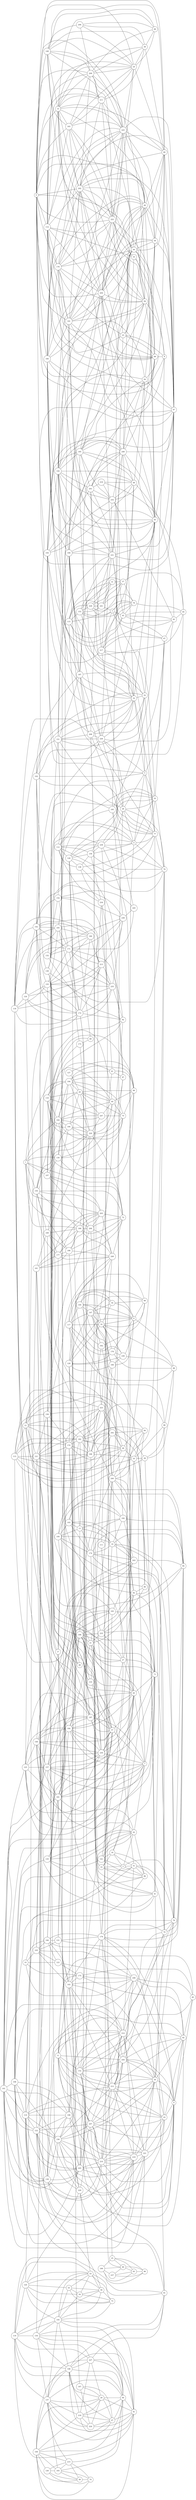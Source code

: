 graph {
rankdir = LR;
node [shape = circle];
"0" -- "15"
"0" -- "24"
"0" -- "44"
"0" -- "49"
"0" -- "58"
"0" -- "59"
"0" -- "68"
"0" -- "80"
"0" -- "97"
"0" -- "114"
"0" -- "149"
"0" -- "160"
"0" -- "163"
"0" -- "176"
"0" -- "191"
"0" -- "202"
"0" -- "204"
"0" -- "209"
"0" -- "211"
"0" -- "222"
"0" -- "225"
"1" -- "72"
"1" -- "107"
"1" -- "130"
"1" -- "150"
"1" -- "164"
"1" -- "189"
"1" -- "194"
"1" -- "200"
"1" -- "203"
"1" -- "220"
"10" -- "105"
"10" -- "106"
"10" -- "123"
"10" -- "175"
"10" -- "246"
"100" -- "103"
"100" -- "133"
"100" -- "174"
"100" -- "192"
"100" -- "84"
"100" -- "70"
"100" -- "19"
"100" -- "13"
"101" -- "108"
"101" -- "110"
"101" -- "122"
"101" -- "125"
"101" -- "139"
"101" -- "156"
"101" -- "157"
"101" -- "181"
"101" -- "196"
"101" -- "205"
"101" -- "214"
"101" -- "219"
"101" -- "42"
"101" -- "7"
"102" -- "138"
"102" -- "187"
"102" -- "226"
"102" -- "240"
"102" -- "77"
"102" -- "52"
"102" -- "32"
"102" -- "26"
"102" -- "5"
"103" -- "174"
"103" -- "192"
"103" -- "243"
"103" -- "84"
"103" -- "19"
"103" -- "13"
"104" -- "144"
"104" -- "185"
"104" -- "201"
"104" -- "217"
"104" -- "232"
"104" -- "248"
"104" -- "83"
"104" -- "50"
"104" -- "48"
"104" -- "45"
"104" -- "32"
"104" -- "5"
"105" -- "106"
"105" -- "123"
"105" -- "131"
"105" -- "143"
"105" -- "193"
"105" -- "243"
"105" -- "246"
"106" -- "123"
"106" -- "131"
"106" -- "143"
"106" -- "179"
"106" -- "193"
"106" -- "243"
"106" -- "246"
"106" -- "84"
"107" -- "130"
"107" -- "173"
"107" -- "200"
"107" -- "203"
"107" -- "72"
"107" -- "69"
"108" -- "110"
"108" -- "122"
"108" -- "135"
"108" -- "139"
"108" -- "156"
"108" -- "181"
"108" -- "196"
"108" -- "205"
"108" -- "214"
"108" -- "219"
"108" -- "86"
"108" -- "42"
"108" -- "2"
"109" -- "126"
"109" -- "137"
"109" -- "146"
"109" -- "183"
"109" -- "215"
"109" -- "218"
"109" -- "91"
"109" -- "74"
"109" -- "64"
"109" -- "47"
"109" -- "38"
"109" -- "29"
"11" -- "30"
"11" -- "43"
"11" -- "82"
"11" -- "85"
"11" -- "143"
"11" -- "152"
"11" -- "175"
"11" -- "207"
"11" -- "212"
"11" -- "244"
"11" -- "246"
"11" -- "8"
"110" -- "122"
"110" -- "139"
"110" -- "156"
"110" -- "196"
"110" -- "205"
"110" -- "207"
"110" -- "210"
"110" -- "212"
"110" -- "214"
"110" -- "219"
"110" -- "221"
"110" -- "79"
"110" -- "51"
"111" -- "87"
"111" -- "61"
"111" -- "60"
"111" -- "25"
"112" -- "128"
"112" -- "136"
"112" -- "159"
"112" -- "234"
"112" -- "239"
"112" -- "78"
"112" -- "67"
"112" -- "55"
"112" -- "4"
"113" -- "121"
"113" -- "158"
"113" -- "170"
"113" -- "182"
"113" -- "198"
"113" -- "223"
"113" -- "242"
"113" -- "90"
"113" -- "28"
"113" -- "12"
"114" -- "163"
"114" -- "176"
"114" -- "191"
"114" -- "202"
"114" -- "204"
"114" -- "209"
"114" -- "211"
"114" -- "222"
"114" -- "225"
"114" -- "68"
"114" -- "58"
"114" -- "33"
"114" -- "24"
"114" -- "23"
"114" -- "15"
"114" -- "9"
"115" -- "153"
"115" -- "228"
"115" -- "241"
"115" -- "95"
"115" -- "76"
"115" -- "37"
"115" -- "31"
"115" -- "3"
"116" -- "164"
"116" -- "190"
"116" -- "194"
"116" -- "220"
"116" -- "247"
"116" -- "89"
"116" -- "75"
"116" -- "40"
"116" -- "20"
"117" -- "140"
"117" -- "147"
"117" -- "167"
"117" -- "178"
"117" -- "236"
"117" -- "98"
"117" -- "54"
"117" -- "16"
"117" -- "6"
"118" -- "124"
"118" -- "142"
"118" -- "151"
"118" -- "155"
"118" -- "165"
"118" -- "172"
"118" -- "180"
"118" -- "184"
"118" -- "197"
"118" -- "208"
"118" -- "213"
"118" -- "57"
"119" -- "120"
"119" -- "134"
"119" -- "137"
"119" -- "145"
"119" -- "146"
"119" -- "227"
"119" -- "91"
"119" -- "81"
"119" -- "64"
"119" -- "56"
"119" -- "53"
"12" -- "28"
"12" -- "35"
"12" -- "36"
"12" -- "88"
"12" -- "94"
"12" -- "121"
"12" -- "170"
"12" -- "182"
"12" -- "198"
"12" -- "242"
"120" -- "145"
"120" -- "161"
"120" -- "229"
"120" -- "73"
"120" -- "56"
"120" -- "53"
"120" -- "34"
"120" -- "22"
"121" -- "158"
"121" -- "170"
"121" -- "182"
"121" -- "198"
"121" -- "223"
"121" -- "242"
"121" -- "41"
"121" -- "28"
"121" -- "17"
"122" -- "139"
"122" -- "156"
"122" -- "196"
"122" -- "205"
"122" -- "207"
"122" -- "210"
"122" -- "214"
"122" -- "219"
"122" -- "221"
"122" -- "92"
"123" -- "175"
"123" -- "246"
"124" -- "142"
"124" -- "155"
"124" -- "165"
"124" -- "171"
"124" -- "172"
"124" -- "180"
"124" -- "197"
"124" -- "213"
"124" -- "235"
"125" -- "148"
"125" -- "157"
"125" -- "172"
"125" -- "181"
"125" -- "184"
"125" -- "197"
"125" -- "230"
"125" -- "65"
"125" -- "57"
"125" -- "7"
"126" -- "183"
"126" -- "215"
"126" -- "74"
"126" -- "38"
"127" -- "89"
"127" -- "20"
"128" -- "136"
"128" -- "159"
"128" -- "173"
"128" -- "239"
"128" -- "78"
"128" -- "69"
"128" -- "62"
"128" -- "55"
"128" -- "4"
"129" -- "133"
"129" -- "147"
"129" -- "166"
"129" -- "178"
"129" -- "236"
"129" -- "99"
"129" -- "16"
"129" -- "14"
"129" -- "13"
"129" -- "6"
"13" -- "19"
"13" -- "133"
"13" -- "162"
"13" -- "174"
"13" -- "192"
"130" -- "194"
"130" -- "234"
"130" -- "89"
"130" -- "87"
"130" -- "61"
"131" -- "143"
"131" -- "179"
"131" -- "193"
"131" -- "243"
"131" -- "84"
"132" -- "154"
"132" -- "171"
"132" -- "235"
"132" -- "238"
"132" -- "92"
"133" -- "166"
"133" -- "51"
"133" -- "14"
"134" -- "137"
"134" -- "145"
"134" -- "146"
"134" -- "227"
"134" -- "91"
"134" -- "81"
"134" -- "64"
"134" -- "53"
"134" -- "17"
"135" -- "141"
"135" -- "181"
"135" -- "230"
"135" -- "86"
"135" -- "71"
"135" -- "42"
"136" -- "159"
"136" -- "234"
"136" -- "87"
"136" -- "55"
"137" -- "145"
"137" -- "146"
"137" -- "183"
"137" -- "215"
"137" -- "218"
"137" -- "224"
"137" -- "227"
"137" -- "91"
"137" -- "64"
"137" -- "47"
"137" -- "29"
"138" -- "151"
"138" -- "188"
"138" -- "226"
"138" -- "233"
"138" -- "239"
"138" -- "240"
"138" -- "78"
"138" -- "77"
"138" -- "65"
"138" -- "62"
"138" -- "27"
"138" -- "26"
"138" -- "21"
"138" -- "4"
"139" -- "156"
"139" -- "196"
"139" -- "205"
"139" -- "210"
"139" -- "214"
"139" -- "219"
"139" -- "221"
"139" -- "92"
"14" -- "18"
"14" -- "51"
"14" -- "86"
"14" -- "166"
"14" -- "2"
"140" -- "147"
"140" -- "162"
"140" -- "99"
"140" -- "54"
"140" -- "16"
"140" -- "6"
"141" -- "94"
"141" -- "86"
"141" -- "42"
"141" -- "35"
"141" -- "18"
"141" -- "2"
"142" -- "154"
"142" -- "155"
"142" -- "165"
"142" -- "171"
"142" -- "172"
"142" -- "180"
"142" -- "195"
"142" -- "213"
"142" -- "235"
"142" -- "238"
"142" -- "9"
"143" -- "152"
"143" -- "175"
"143" -- "179"
"143" -- "193"
"143" -- "212"
"143" -- "244"
"143" -- "246"
"143" -- "30"
"143" -- "8"
"144" -- "168"
"144" -- "185"
"144" -- "187"
"144" -- "201"
"144" -- "204"
"144" -- "231"
"144" -- "232"
"144" -- "248"
"144" -- "97"
"144" -- "93"
"144" -- "59"
"144" -- "50"
"144" -- "49"
"144" -- "48"
"144" -- "44"
"144" -- "32"
"145" -- "146"
"145" -- "91"
"145" -- "73"
"145" -- "64"
"145" -- "56"
"145" -- "53"
"145" -- "34"
"145" -- "22"
"146" -- "218"
"146" -- "224"
"146" -- "227"
"146" -- "91"
"146" -- "81"
"146" -- "64"
"146" -- "47"
"146" -- "29"
"147" -- "162"
"147" -- "166"
"147" -- "99"
"147" -- "54"
"147" -- "16"
"147" -- "6"
"148" -- "157"
"148" -- "181"
"148" -- "184"
"148" -- "188"
"148" -- "197"
"148" -- "230"
"148" -- "71"
"148" -- "65"
"148" -- "57"
"148" -- "7"
"149" -- "163"
"149" -- "206"
"149" -- "209"
"149" -- "211"
"149" -- "222"
"149" -- "225"
"149" -- "80"
"149" -- "66"
"149" -- "39"
"149" -- "24"
"149" -- "15"
"15" -- "24"
"15" -- "39"
"15" -- "49"
"15" -- "58"
"15" -- "66"
"15" -- "80"
"15" -- "163"
"15" -- "202"
"15" -- "204"
"15" -- "209"
"15" -- "211"
"15" -- "222"
"15" -- "225"
"150" -- "164"
"150" -- "169"
"150" -- "177"
"150" -- "186"
"150" -- "189"
"150" -- "190"
"150" -- "203"
"150" -- "220"
"150" -- "72"
"150" -- "40"
"151" -- "168"
"151" -- "187"
"151" -- "208"
"151" -- "226"
"151" -- "231"
"151" -- "77"
"151" -- "65"
"151" -- "57"
"151" -- "52"
"151" -- "32"
"152" -- "179"
"152" -- "207"
"152" -- "210"
"152" -- "212"
"152" -- "221"
"152" -- "244"
"152" -- "246"
"152" -- "85"
"152" -- "82"
"152" -- "43"
"152" -- "30"
"152" -- "8"
"153" -- "228"
"153" -- "241"
"153" -- "95"
"153" -- "76"
"153" -- "37"
"153" -- "31"
"153" -- "3"
"154" -- "171"
"154" -- "195"
"154" -- "235"
"154" -- "238"
"154" -- "245"
"155" -- "165"
"155" -- "171"
"155" -- "172"
"155" -- "180"
"155" -- "197"
"155" -- "213"
"155" -- "235"
"155" -- "238"
"156" -- "196"
"156" -- "205"
"156" -- "207"
"156" -- "210"
"156" -- "212"
"156" -- "214"
"156" -- "219"
"156" -- "221"
"156" -- "43"
"156" -- "30"
"157" -- "181"
"157" -- "184"
"157" -- "188"
"157" -- "197"
"157" -- "230"
"157" -- "71"
"157" -- "65"
"157" -- "57"
"157" -- "42"
"157" -- "7"
"158" -- "170"
"158" -- "200"
"158" -- "203"
"158" -- "223"
"158" -- "229"
"158" -- "249"
"158" -- "17"
"159" -- "234"
"159" -- "239"
"159" -- "78"
"159" -- "55"
"159" -- "4"
"16" -- "54"
"16" -- "98"
"16" -- "99"
"16" -- "166"
"16" -- "178"
"16" -- "236"
"16" -- "6"
"160" -- "168"
"160" -- "176"
"160" -- "187"
"160" -- "191"
"160" -- "202"
"160" -- "204"
"160" -- "225"
"160" -- "231"
"160" -- "97"
"160" -- "93"
"160" -- "68"
"160" -- "49"
"160" -- "44"
"160" -- "32"
"161" -- "169"
"161" -- "177"
"161" -- "186"
"161" -- "189"
"161" -- "229"
"161" -- "249"
"161" -- "56"
"161" -- "46"
"162" -- "192"
"162" -- "99"
"163" -- "202"
"163" -- "209"
"163" -- "211"
"163" -- "222"
"163" -- "225"
"163" -- "58"
"163" -- "33"
"163" -- "24"
"164" -- "190"
"164" -- "194"
"164" -- "220"
"164" -- "247"
"164" -- "89"
"164" -- "75"
"164" -- "40"
"164" -- "20"
"165" -- "171"
"165" -- "172"
"165" -- "180"
"165" -- "191"
"165" -- "213"
"165" -- "68"
"166" -- "236"
"166" -- "6"
"167" -- "224"
"167" -- "47"
"167" -- "29"
"168" -- "187"
"168" -- "204"
"168" -- "208"
"168" -- "226"
"168" -- "231"
"168" -- "248"
"168" -- "97"
"168" -- "93"
"168" -- "52"
"168" -- "44"
"168" -- "32"
"169" -- "177"
"169" -- "186"
"169" -- "189"
"169" -- "190"
"169" -- "220"
"169" -- "46"
"17" -- "41"
"17" -- "81"
"17" -- "170"
"17" -- "182"
"17" -- "223"
"17" -- "229"
"170" -- "182"
"170" -- "198"
"170" -- "223"
"170" -- "229"
"170" -- "249"
"170" -- "41"
"170" -- "28"
"171" -- "172"
"171" -- "180"
"171" -- "213"
"171" -- "235"
"171" -- "238"
"171" -- "245"
"171" -- "92"
"172" -- "180"
"172" -- "197"
"172" -- "213"
"172" -- "235"
"172" -- "92"
"172" -- "57"
"173" -- "90"
"173" -- "69"
"174" -- "179"
"174" -- "192"
"174" -- "243"
"174" -- "84"
"174" -- "79"
"174" -- "70"
"174" -- "19"
"175" -- "246"
"175" -- "85"
"175" -- "82"
"176" -- "191"
"176" -- "202"
"176" -- "204"
"176" -- "222"
"176" -- "225"
"176" -- "97"
"176" -- "93"
"176" -- "68"
"176" -- "58"
"176" -- "49"
"176" -- "44"
"176" -- "23"
"177" -- "186"
"177" -- "189"
"177" -- "203"
"177" -- "249"
"177" -- "72"
"177" -- "46"
"178" -- "236"
"178" -- "98"
"178" -- "6"
"179" -- "193"
"179" -- "212"
"179" -- "244"
"179" -- "84"
"179" -- "79"
"179" -- "70"
"179" -- "30"
"179" -- "19"
"179" -- "8"
"18" -- "35"
"18" -- "51"
"18" -- "86"
"18" -- "94"
"18" -- "2"
"180" -- "213"
"181" -- "184"
"181" -- "188"
"181" -- "196"
"181" -- "230"
"181" -- "71"
"181" -- "65"
"181" -- "57"
"181" -- "42"
"181" -- "7"
"182" -- "198"
"182" -- "223"
"182" -- "242"
"182" -- "88"
"182" -- "41"
"182" -- "36"
"182" -- "28"
"183" -- "215"
"183" -- "74"
"183" -- "64"
"183" -- "38"
"184" -- "188"
"184" -- "197"
"184" -- "230"
"184" -- "71"
"184" -- "65"
"184" -- "57"
"184" -- "27"
"184" -- "21"
"184" -- "7"
"185" -- "201"
"185" -- "232"
"185" -- "248"
"185" -- "97"
"185" -- "93"
"185" -- "59"
"185" -- "50"
"185" -- "49"
"185" -- "48"
"185" -- "44"
"185" -- "32"
"186" -- "189"
"186" -- "203"
"186" -- "249"
"186" -- "72"
"186" -- "46"
"187" -- "208"
"187" -- "226"
"187" -- "231"
"187" -- "248"
"187" -- "93"
"187" -- "77"
"187" -- "52"
"187" -- "32"
"188" -- "230"
"188" -- "233"
"188" -- "240"
"188" -- "71"
"188" -- "65"
"188" -- "62"
"188" -- "57"
"188" -- "27"
"188" -- "21"
"188" -- "7"
"189" -- "200"
"189" -- "203"
"189" -- "220"
"189" -- "249"
"189" -- "72"
"19" -- "70"
"19" -- "79"
"19" -- "84"
"19" -- "192"
"19" -- "243"
"190" -- "220"
"190" -- "247"
"190" -- "75"
"190" -- "40"
"190" -- "20"
"191" -- "202"
"191" -- "204"
"191" -- "222"
"191" -- "225"
"191" -- "231"
"191" -- "97"
"191" -- "93"
"191" -- "68"
"191" -- "58"
"191" -- "49"
"191" -- "44"
"192" -- "243"
"192" -- "84"
"193" -- "243"
"193" -- "84"
"194" -- "220"
"194" -- "89"
"194" -- "87"
"194" -- "75"
"194" -- "61"
"194" -- "40"
"194" -- "20"
"195" -- "238"
"195" -- "245"
"195" -- "23"
"195" -- "9"
"196" -- "205"
"196" -- "214"
"196" -- "219"
"196" -- "42"
"197" -- "230"
"197" -- "65"
"197" -- "57"
"197" -- "7"
"198" -- "223"
"198" -- "242"
"198" -- "94"
"198" -- "41"
"198" -- "35"
"198" -- "28"
"199" -- "237"
"199" -- "96"
"199" -- "63"
"199" -- "60"
"199" -- "25"
"2" -- "42"
"2" -- "51"
"2" -- "79"
"2" -- "86"
"20" -- "40"
"20" -- "75"
"20" -- "89"
"20" -- "220"
"20" -- "247"
"200" -- "203"
"200" -- "223"
"200" -- "249"
"200" -- "72"
"201" -- "216"
"201" -- "217"
"201" -- "232"
"201" -- "248"
"201" -- "83"
"201" -- "50"
"201" -- "48"
"201" -- "32"
"202" -- "204"
"202" -- "209"
"202" -- "211"
"202" -- "222"
"202" -- "225"
"202" -- "97"
"202" -- "93"
"202" -- "80"
"202" -- "68"
"202" -- "58"
"202" -- "49"
"202" -- "44"
"203" -- "249"
"203" -- "72"
"204" -- "222"
"204" -- "225"
"204" -- "231"
"204" -- "97"
"204" -- "93"
"204" -- "80"
"204" -- "68"
"204" -- "59"
"204" -- "58"
"204" -- "49"
"204" -- "44"
"205" -- "207"
"205" -- "210"
"205" -- "214"
"205" -- "219"
"205" -- "221"
"205" -- "92"
"206" -- "209"
"206" -- "66"
"206" -- "39"
"206" -- "24"
"207" -- "210"
"207" -- "212"
"207" -- "214"
"207" -- "219"
"207" -- "221"
"207" -- "244"
"207" -- "82"
"207" -- "43"
"207" -- "30"
"207" -- "8"
"208" -- "226"
"208" -- "231"
"208" -- "77"
"208" -- "65"
"208" -- "57"
"208" -- "52"
"208" -- "32"
"209" -- "211"
"209" -- "222"
"209" -- "225"
"209" -- "66"
"209" -- "58"
"209" -- "39"
"209" -- "24"
"21" -- "27"
"21" -- "62"
"21" -- "65"
"21" -- "71"
"21" -- "230"
"21" -- "233"
"21" -- "240"
"210" -- "212"
"210" -- "214"
"210" -- "219"
"210" -- "221"
"210" -- "244"
"210" -- "43"
"210" -- "30"
"210" -- "8"
"211" -- "222"
"211" -- "225"
"211" -- "58"
"211" -- "39"
"211" -- "24"
"212" -- "214"
"212" -- "219"
"212" -- "221"
"212" -- "244"
"212" -- "82"
"212" -- "79"
"212" -- "70"
"212" -- "43"
"212" -- "30"
"212" -- "8"
"213" -- "235"
"213" -- "238"
"214" -- "219"
"214" -- "221"
"214" -- "79"
"214" -- "70"
"214" -- "51"
"214" -- "30"
"215" -- "74"
"215" -- "64"
"215" -- "38"
"216" -- "232"
"216" -- "95"
"216" -- "48"
"217" -- "232"
"217" -- "83"
"217" -- "67"
"217" -- "55"
"217" -- "48"
"217" -- "45"
"217" -- "26"
"217" -- "5"
"218" -- "224"
"218" -- "227"
"218" -- "91"
"218" -- "64"
"218" -- "47"
"218" -- "29"
"219" -- "221"
"219" -- "43"
"219" -- "30"
"22" -- "34"
"22" -- "53"
"22" -- "56"
"22" -- "73"
"220" -- "247"
"220" -- "75"
"220" -- "72"
"220" -- "40"
"221" -- "43"
"221" -- "30"
"221" -- "8"
"222" -- "225"
"222" -- "68"
"222" -- "58"
"222" -- "49"
"222" -- "44"
"222" -- "33"
"222" -- "24"
"222" -- "23"
"223" -- "242"
"223" -- "249"
"223" -- "28"
"224" -- "91"
"224" -- "47"
"224" -- "29"
"225" -- "97"
"225" -- "80"
"225" -- "59"
"225" -- "49"
"225" -- "44"
"225" -- "24"
"226" -- "231"
"226" -- "93"
"226" -- "77"
"226" -- "52"
"226" -- "32"
"226" -- "26"
"226" -- "5"
"227" -- "91"
"227" -- "81"
"227" -- "64"
"227" -- "29"
"228" -- "241"
"228" -- "76"
"228" -- "37"
"228" -- "31"
"228" -- "3"
"229" -- "249"
"229" -- "81"
"229" -- "53"
"23" -- "33"
"23" -- "58"
"23" -- "68"
"23" -- "9"
"230" -- "71"
"230" -- "65"
"230" -- "57"
"230" -- "27"
"230" -- "7"
"231" -- "248"
"231" -- "97"
"231" -- "93"
"231" -- "52"
"231" -- "44"
"231" -- "32"
"232" -- "248"
"232" -- "83"
"232" -- "50"
"232" -- "48"
"232" -- "45"
"233" -- "240"
"233" -- "90"
"233" -- "71"
"233" -- "62"
"233" -- "27"
"234" -- "87"
"234" -- "61"
"235" -- "238"
"235" -- "92"
"236" -- "98"
"236" -- "6"
"237" -- "96"
"237" -- "63"
"237" -- "60"
"238" -- "245"
"239" -- "240"
"239" -- "78"
"239" -- "62"
"239" -- "55"
"239" -- "26"
"239" -- "4"
"24" -- "39"
"24" -- "66"
"24" -- "80"
"240" -- "78"
"240" -- "77"
"240" -- "71"
"240" -- "65"
"240" -- "62"
"240" -- "27"
"240" -- "26"
"240" -- "4"
"241" -- "76"
"241" -- "37"
"241" -- "31"
"241" -- "3"
"242" -- "94"
"242" -- "90"
"242" -- "28"
"243" -- "84"
"244" -- "246"
"244" -- "82"
"244" -- "70"
"244" -- "43"
"244" -- "30"
"244" -- "8"
"246" -- "85"
"246" -- "82"
"246" -- "8"
"247" -- "75"
"247" -- "40"
"248" -- "97"
"248" -- "93"
"248" -- "59"
"248" -- "50"
"248" -- "49"
"248" -- "48"
"248" -- "44"
"248" -- "32"
"249" -- "72"
"25" -- "60"
"25" -- "63"
"25" -- "96"
"26" -- "55"
"26" -- "77"
"26" -- "78"
"26" -- "5"
"26" -- "4"
"27" -- "62"
"27" -- "65"
"27" -- "71"
"28" -- "35"
"28" -- "94"
"29" -- "47"
"29" -- "64"
"29" -- "91"
"3" -- "37"
"3" -- "45"
"3" -- "67"
"3" -- "76"
"30" -- "43"
"30" -- "70"
"30" -- "79"
"30" -- "82"
"30" -- "8"
"31" -- "37"
"32" -- "52"
"32" -- "77"
"32" -- "93"
"32" -- "5"
"33" -- "58"
"33" -- "9"
"34" -- "53"
"34" -- "56"
"34" -- "73"
"35" -- "36"
"35" -- "41"
"35" -- "88"
"35" -- "94"
"36" -- "41"
"36" -- "88"
"36" -- "98"
"37" -- "76"
"37" -- "95"
"38" -- "74"
"39" -- "66"
"39" -- "80"
"4" -- "5"
"4" -- "55"
"4" -- "77"
"4" -- "78"
"40" -- "75"
"40" -- "89"
"41" -- "81"
"41" -- "88"
"42" -- "86"
"42" -- "7"
"43" -- "82"
"43" -- "8"
"44" -- "49"
"44" -- "59"
"44" -- "68"
"44" -- "80"
"44" -- "93"
"44" -- "97"
"45" -- "48"
"45" -- "67"
"45" -- "76"
"45" -- "83"
"45" -- "95"
"47" -- "64"
"47" -- "91"
"48" -- "50"
"48" -- "83"
"49" -- "59"
"49" -- "80"
"49" -- "93"
"49" -- "97"
"5" -- "55"
"5" -- "67"
"5" -- "77"
"50" -- "59"
"50" -- "80"
"50" -- "97"
"51" -- "70"
"51" -- "79"
"51" -- "86"
"52" -- "77"
"52" -- "93"
"53" -- "56"
"53" -- "73"
"53" -- "81"
"54" -- "99"
"54" -- "6"
"55" -- "67"
"55" -- "78"
"56" -- "73"
"57" -- "65"
"57" -- "7"
"58" -- "68"
"58" -- "9"
"59" -- "80"
"59" -- "97"
"6" -- "98"
"6" -- "99"
"60" -- "63"
"60" -- "96"
"61" -- "87"
"61" -- "89"
"62" -- "71"
"62" -- "78"
"62" -- "90"
"63" -- "96"
"64" -- "91"
"65" -- "71"
"65" -- "7"
"67" -- "83"
"68" -- "9"
"7" -- "71"
"70" -- "79"
"70" -- "84"
"75" -- "89"
"76" -- "95"
"77" -- "78"
"79" -- "84"
"8" -- "82"
"8" -- "85"
"80" -- "97"
"82" -- "85"
"83" -- "95"
"88" -- "98"
"93" -- "97"
}

